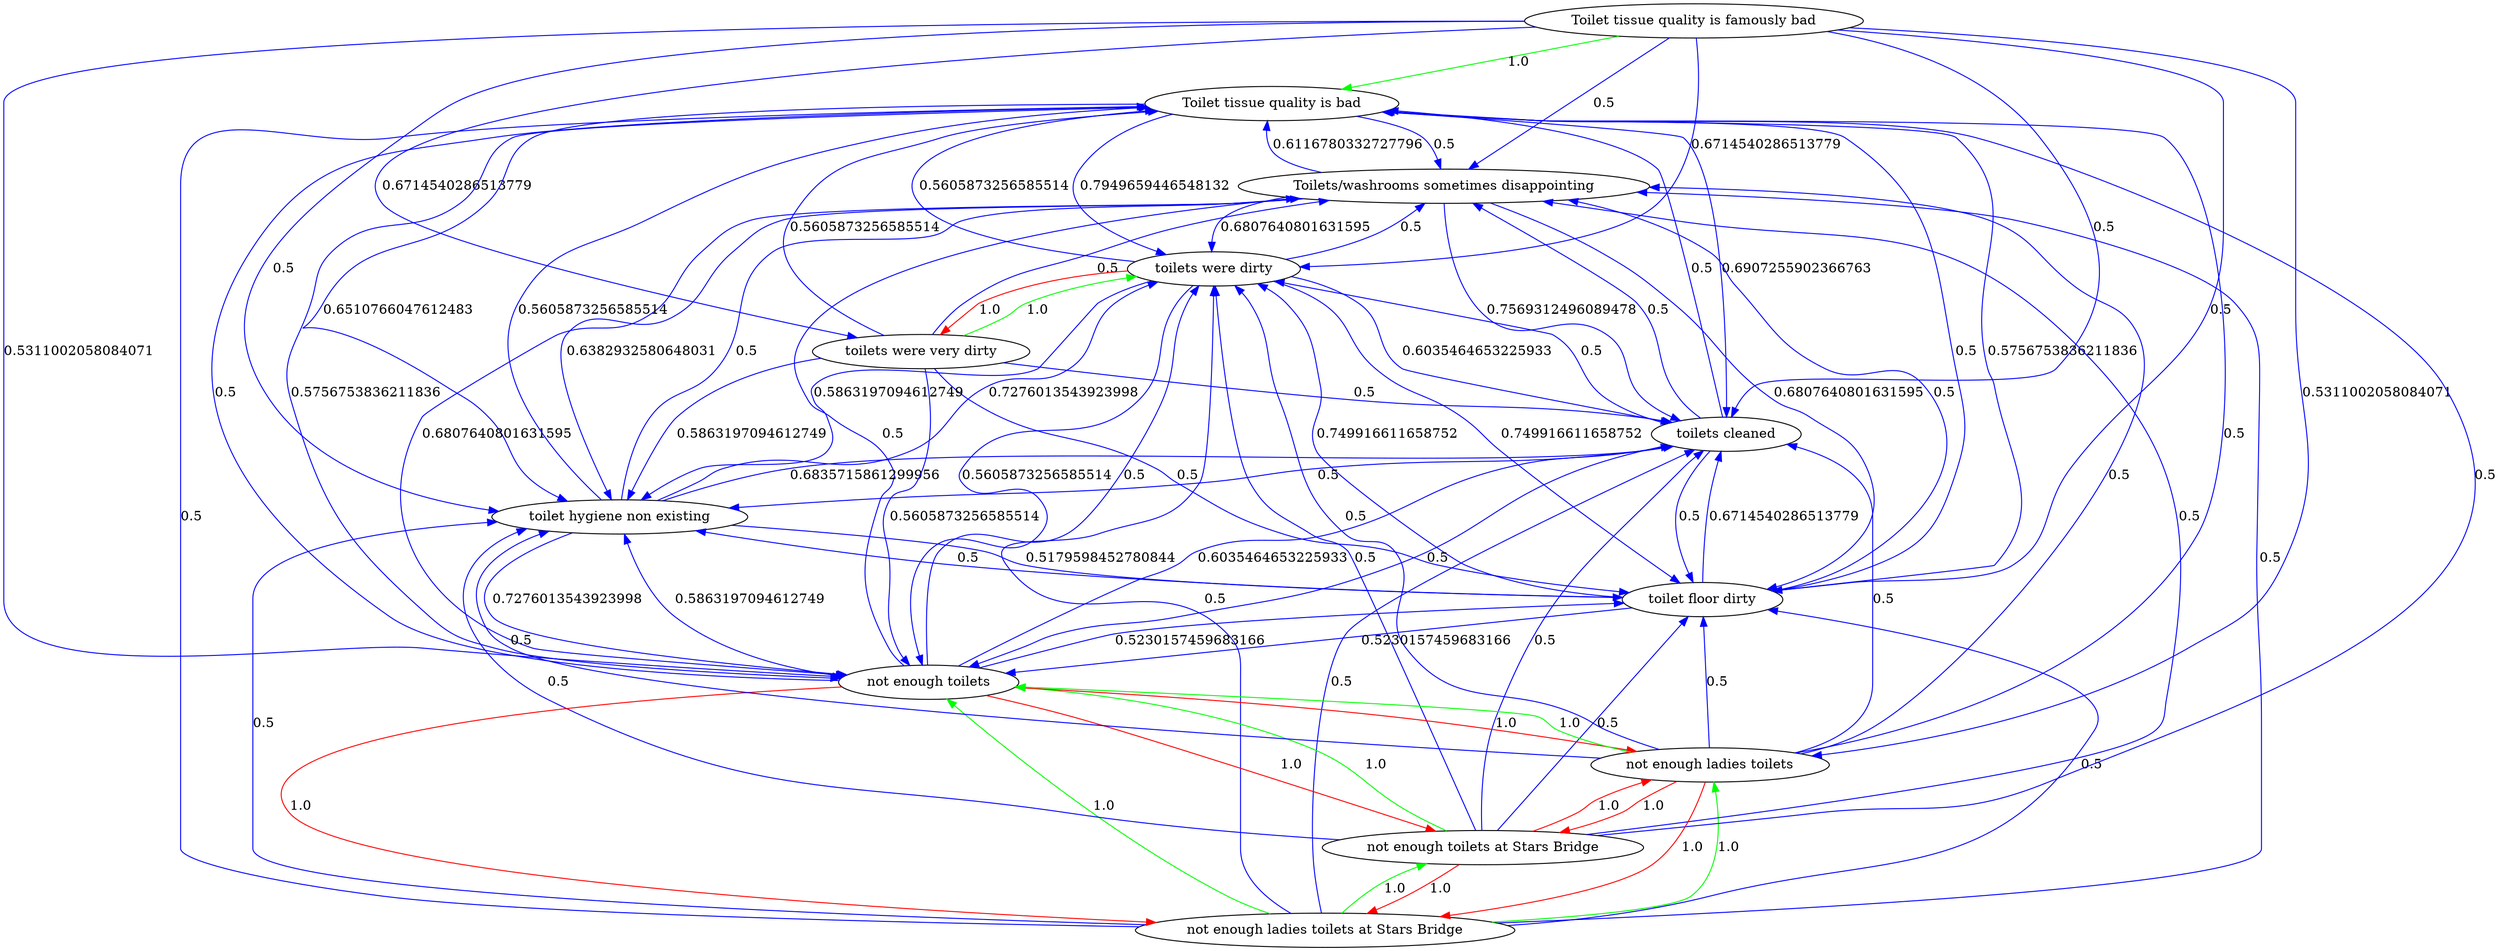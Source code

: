 digraph rawGraph {
"Toilet tissue quality is famously bad";"Toilet tissue quality is bad";"Toilets/washrooms sometimes disappointing";"not enough ladies toilets at Stars Bridge";"not enough toilets at Stars Bridge";"not enough toilets";"not enough ladies toilets";"toilet floor dirty";"toilet hygiene non existing";"toilets cleaned";"toilets were very dirty";"toilets were dirty";"Toilet tissue quality is famously bad" -> "Toilet tissue quality is bad" [label=1.0] [color=green]
"Toilets/washrooms sometimes disappointing" -> "Toilet tissue quality is bad" [label=0.6116780332727796] [color=blue]
"Toilet tissue quality is bad" -> "Toilets/washrooms sometimes disappointing" [label=0.5] [color=blue]
"Toilet tissue quality is famously bad" -> "Toilets/washrooms sometimes disappointing" [label=0.5] [color=blue]
"not enough ladies toilets at Stars Bridge" -> "not enough toilets at Stars Bridge" [label=1.0] [color=green]
"not enough toilets at Stars Bridge" -> "not enough toilets" [label=1.0] [color=green]
"not enough ladies toilets at Stars Bridge" -> "not enough ladies toilets" [label=1.0] [color=green]
"not enough ladies toilets" -> "not enough toilets" [label=1.0] [color=green]
"not enough ladies toilets at Stars Bridge" -> "not enough toilets" [label=1.0] [color=green]
"not enough toilets at Stars Bridge" -> "not enough ladies toilets at Stars Bridge" [label=1.0] [color=red]
"not enough toilets at Stars Bridge" -> "not enough ladies toilets" [label=1.0] [color=red]
"not enough toilets" -> "not enough ladies toilets at Stars Bridge" [label=1.0] [color=red]
"not enough toilets" -> "not enough toilets at Stars Bridge" [label=1.0] [color=red]
"not enough toilets" -> "not enough ladies toilets" [label=1.0] [color=red]
"not enough ladies toilets" -> "not enough ladies toilets at Stars Bridge" [label=1.0] [color=red]
"not enough ladies toilets" -> "not enough toilets at Stars Bridge" [label=1.0] [color=red]
"Toilet tissue quality is bad" -> "not enough toilets" [label=0.5756753836211836] [color=blue]
"Toilet tissue quality is famously bad" -> "not enough ladies toilets" [label=0.5311002058084071] [color=blue]
"not enough toilets" -> "Toilets/washrooms sometimes disappointing" [label=0.5] [color=blue]
"Toilets/washrooms sometimes disappointing" -> "not enough toilets" [label=0.6807640801631595] [color=blue]
"Toilet tissue quality is famously bad" -> "not enough toilets" [label=0.5311002058084071] [color=blue]
"not enough ladies toilets at Stars Bridge" -> "Toilets/washrooms sometimes disappointing" [label=0.5] [color=blue]
"not enough toilets at Stars Bridge" -> "Toilets/washrooms sometimes disappointing" [label=0.5] [color=blue]
"not enough toilets" -> "Toilet tissue quality is bad" [label=0.5] [color=blue]
"not enough ladies toilets" -> "Toilet tissue quality is bad" [label=0.5] [color=blue]
"not enough ladies toilets" -> "Toilets/washrooms sometimes disappointing" [label=0.5] [color=blue]
"not enough ladies toilets at Stars Bridge" -> "Toilet tissue quality is bad" [label=0.5] [color=blue]
"not enough toilets at Stars Bridge" -> "Toilet tissue quality is bad" [label=0.5] [color=blue]
"toilet floor dirty" -> "not enough toilets" [label=0.5230157459683166] [color=blue]
"not enough toilets" -> "toilet floor dirty" [label=0.5230157459683166] [color=blue]
"Toilet tissue quality is bad" -> "toilet floor dirty" [label=0.5756753836211836] [color=blue]
"Toilets/washrooms sometimes disappointing" -> "toilet floor dirty" [label=0.6807640801631595] [color=blue]
"toilet floor dirty" -> "Toilets/washrooms sometimes disappointing" [label=0.5] [color=blue]
"Toilet tissue quality is famously bad" -> "toilet floor dirty" [label=0.5] [color=blue]
"not enough ladies toilets at Stars Bridge" -> "toilet floor dirty" [label=0.5] [color=blue]
"not enough toilets at Stars Bridge" -> "toilet floor dirty" [label=0.5] [color=blue]
"not enough ladies toilets" -> "toilet floor dirty" [label=0.5] [color=blue]
"toilet floor dirty" -> "Toilet tissue quality is bad" [label=0.5] [color=blue]
"not enough toilets" -> "toilet hygiene non existing" [label=0.5863197094612749] [color=blue]
"toilet hygiene non existing" -> "not enough toilets" [label=0.7276013543923998] [color=blue]
"Toilet tissue quality is bad" -> "toilet hygiene non existing" [label=0.6510766047612483] [color=blue]
"toilet hygiene non existing" -> "Toilet tissue quality is bad" [label=0.5605873256585514] [color=blue]
"Toilets/washrooms sometimes disappointing" -> "toilet hygiene non existing" [label=0.6382932580648031] [color=blue]
"toilet hygiene non existing" -> "Toilets/washrooms sometimes disappointing" [label=0.5] [color=blue]
"toilet hygiene non existing" -> "toilet floor dirty" [label=0.5179598452780844] [color=blue]
"Toilet tissue quality is famously bad" -> "toilet hygiene non existing" [label=0.5] [color=blue]
"not enough ladies toilets at Stars Bridge" -> "toilet hygiene non existing" [label=0.5] [color=blue]
"not enough toilets at Stars Bridge" -> "toilet hygiene non existing" [label=0.5] [color=blue]
"not enough ladies toilets" -> "toilet hygiene non existing" [label=0.5] [color=blue]
"toilet floor dirty" -> "toilet hygiene non existing" [label=0.5] [color=blue]
"not enough toilets" -> "toilets cleaned" [label=0.6035464653225933] [color=blue]
"Toilet tissue quality is bad" -> "toilets cleaned" [label=0.6907255902366763] [color=blue]
"toilet hygiene non existing" -> "toilets cleaned" [label=0.6835715861299956] [color=blue]
"Toilets/washrooms sometimes disappointing" -> "toilets cleaned" [label=0.7569312496089478] [color=blue]
"toilets cleaned" -> "Toilets/washrooms sometimes disappointing" [label=0.5] [color=blue]
"toilet floor dirty" -> "toilets cleaned" [label=0.6714540286513779] [color=blue]
"Toilet tissue quality is famously bad" -> "toilets cleaned" [label=0.5] [color=blue]
"not enough ladies toilets at Stars Bridge" -> "toilets cleaned" [label=0.5] [color=blue]
"not enough toilets at Stars Bridge" -> "toilets cleaned" [label=0.5] [color=blue]
"not enough ladies toilets" -> "toilets cleaned" [label=0.5] [color=blue]
"toilets cleaned" -> "Toilet tissue quality is bad" [label=0.5] [color=blue]
"toilets cleaned" -> "not enough toilets" [label=0.5] [color=blue]
"toilets cleaned" -> "toilet hygiene non existing" [label=0.5] [color=blue]
"toilets cleaned" -> "toilet floor dirty" [label=0.5] [color=blue]
"toilets were very dirty" -> "toilets were dirty" [label=1.0] [color=green]
"toilets were dirty" -> "toilets were very dirty" [label=1.0] [color=red]
"Toilet tissue quality is bad" -> "toilets were dirty" [label=0.7949659446548132] [color=blue]
"Toilet tissue quality is famously bad" -> "toilets were very dirty" [label=0.6714540286513779] [color=blue]
"toilet hygiene non existing" -> "toilets were dirty" [label=0.7276013543923998] [color=blue]
"toilets were dirty" -> "toilet hygiene non existing" [label=0.5863197094612749] [color=blue]
"toilets were dirty" -> "Toilets/washrooms sometimes disappointing" [label=0.5] [color=blue]
"Toilets/washrooms sometimes disappointing" -> "toilets were dirty" [label=0.6807640801631595] [color=blue]
"toilets were dirty" -> "toilet floor dirty" [label=0.749916611658752] [color=blue]
"toilet floor dirty" -> "toilets were dirty" [label=0.749916611658752] [color=blue]
"toilets were dirty" -> "toilets cleaned" [label=0.6035464653225933] [color=blue]
"Toilet tissue quality is famously bad" -> "toilets were dirty" [label=0.6714540286513779] [color=blue]
"not enough ladies toilets at Stars Bridge" -> "toilets were dirty" [label=0.5] [color=blue]
"not enough toilets at Stars Bridge" -> "toilets were dirty" [label=0.5] [color=blue]
"not enough toilets" -> "toilets were dirty" [label=0.5] [color=blue]
"not enough ladies toilets" -> "toilets were dirty" [label=0.5] [color=blue]
"toilets cleaned" -> "toilets were dirty" [label=0.5] [color=blue]
"toilets were very dirty" -> "toilet hygiene non existing" [label=0.5863197094612749] [color=blue]
"toilets were very dirty" -> "Toilets/washrooms sometimes disappointing" [label=0.5] [color=blue]
"toilets were very dirty" -> "toilet floor dirty" [label=0.5] [color=blue]
"toilets were very dirty" -> "toilets cleaned" [label=0.5] [color=blue]
"toilets were dirty" -> "not enough toilets" [label=0.5605873256585514] [color=blue]
"toilets were dirty" -> "Toilet tissue quality is bad" [label=0.5605873256585514] [color=blue]
"toilets were very dirty" -> "not enough toilets" [label=0.5605873256585514] [color=blue]
"toilets were very dirty" -> "Toilet tissue quality is bad" [label=0.5605873256585514] [color=blue]
}